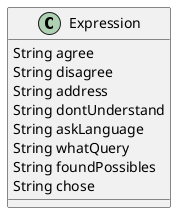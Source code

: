 @startuml
'https://plantuml.com/class-diagram

class Expression {
String agree
String disagree
String address
String dontUnderstand
String askLanguage
String whatQuery
String foundPossibles
String chose
}


@enduml